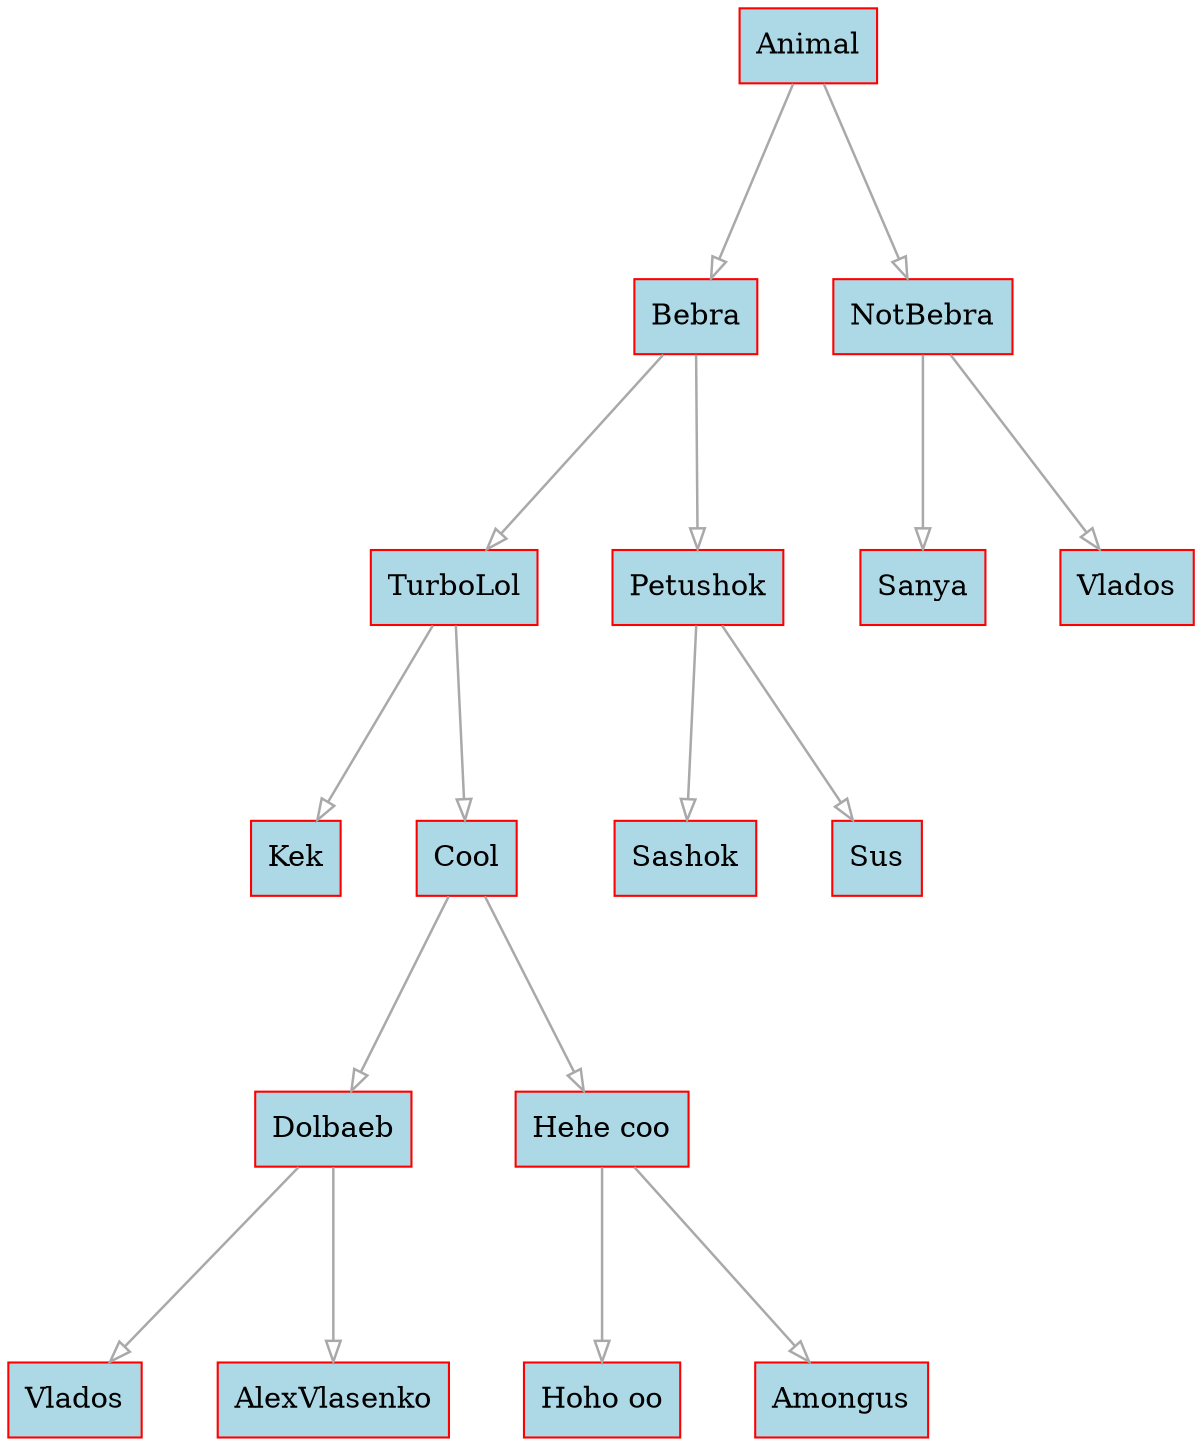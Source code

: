 
    digraph g {
        dpi      = 200;
        fontname = "Comic Sans MS";
        fontsize = 20;
        rankdir   =  TB;
        edge [color = darkgrey, arrowhead = onormal, arrowsize = 1, penwidth = 1.2]
        graph[fillcolor = lightgreen, ranksep = 1.3, nodesep = 0.5,
        style = "rounded, filled",color = green, penwidth = 2]

    Node0000020efd283940[shape=rectangle, color="red", width=0.2, style="filled",fillcolor="lightblue", label="Animal"] 
 
Node0000020efd283970[shape=rectangle, color="red", width=0.2, style="filled",fillcolor="lightblue", label="Bebra"] 
 
Node0000020efd283f80[shape=rectangle, color="red", width=0.2, style="filled",fillcolor="lightblue", label="TurboLol"] 
 
Node0000020efd397d80[shape=rectangle, color="red", width=0.2, style="filled",fillcolor="lightblue", label="Kek"] 
 
Node0000020efd397e20[shape=rectangle, color="red", width=0.2, style="filled",fillcolor="lightblue", label="Cool"] 
 
Node0000020efd2a7ae0[shape=rectangle, color="red", width=0.2, style="filled",fillcolor="lightblue", label="Dolbaeb"] 
 
Node0000020efd2a78a0[shape=rectangle, color="red", width=0.2, style="filled",fillcolor="lightblue", label="Vlados"] 
 
Node0000020efd397ec0[shape=rectangle, color="red", width=0.2, style="filled",fillcolor="lightblue", label="AlexVlasenko"] 
 
Node0000020efd397f60[shape=rectangle, color="red", width=0.2, style="filled",fillcolor="lightblue", label="Hehe coo"] 
 
Node0000020efd398000[shape=rectangle, color="red", width=0.2, style="filled",fillcolor="lightblue", label="Hoho oo"] 
 
Node0000020efd3980a0[shape=rectangle, color="red", width=0.2, style="filled",fillcolor="lightblue", label="Amongus"] 
 
Node0000020efd398140[shape=rectangle, color="red", width=0.2, style="filled",fillcolor="lightblue", label="Petushok"] 
 
Node0000020efd3981e0[shape=rectangle, color="red", width=0.2, style="filled",fillcolor="lightblue", label="Sashok"] 
 
Node0000020efd398280[shape=rectangle, color="red", width=0.2, style="filled",fillcolor="lightblue", label="Sus"] 
 
Node0000020efd398320[shape=rectangle, color="red", width=0.2, style="filled",fillcolor="lightblue", label="NotBebra"] 
 
Node0000020efd398530[shape=rectangle, color="red", width=0.2, style="filled",fillcolor="lightblue", label="Sanya"] 
 
Node0000020efd398500[shape=rectangle, color="red", width=0.2, style="filled",fillcolor="lightblue", label="Vlados"] 
 
Node0000020efd283940->Node0000020efd283970
Node0000020efd283970->Node0000020efd283f80
Node0000020efd283f80->Node0000020efd397d80
Node0000020efd283f80->Node0000020efd397e20
Node0000020efd397e20->Node0000020efd2a7ae0
Node0000020efd2a7ae0->Node0000020efd2a78a0
Node0000020efd2a7ae0->Node0000020efd397ec0
Node0000020efd397e20->Node0000020efd397f60
Node0000020efd397f60->Node0000020efd398000
Node0000020efd397f60->Node0000020efd3980a0
Node0000020efd283970->Node0000020efd398140
Node0000020efd398140->Node0000020efd3981e0
Node0000020efd398140->Node0000020efd398280
Node0000020efd283940->Node0000020efd398320
Node0000020efd398320->Node0000020efd398530
Node0000020efd398320->Node0000020efd398500
}
